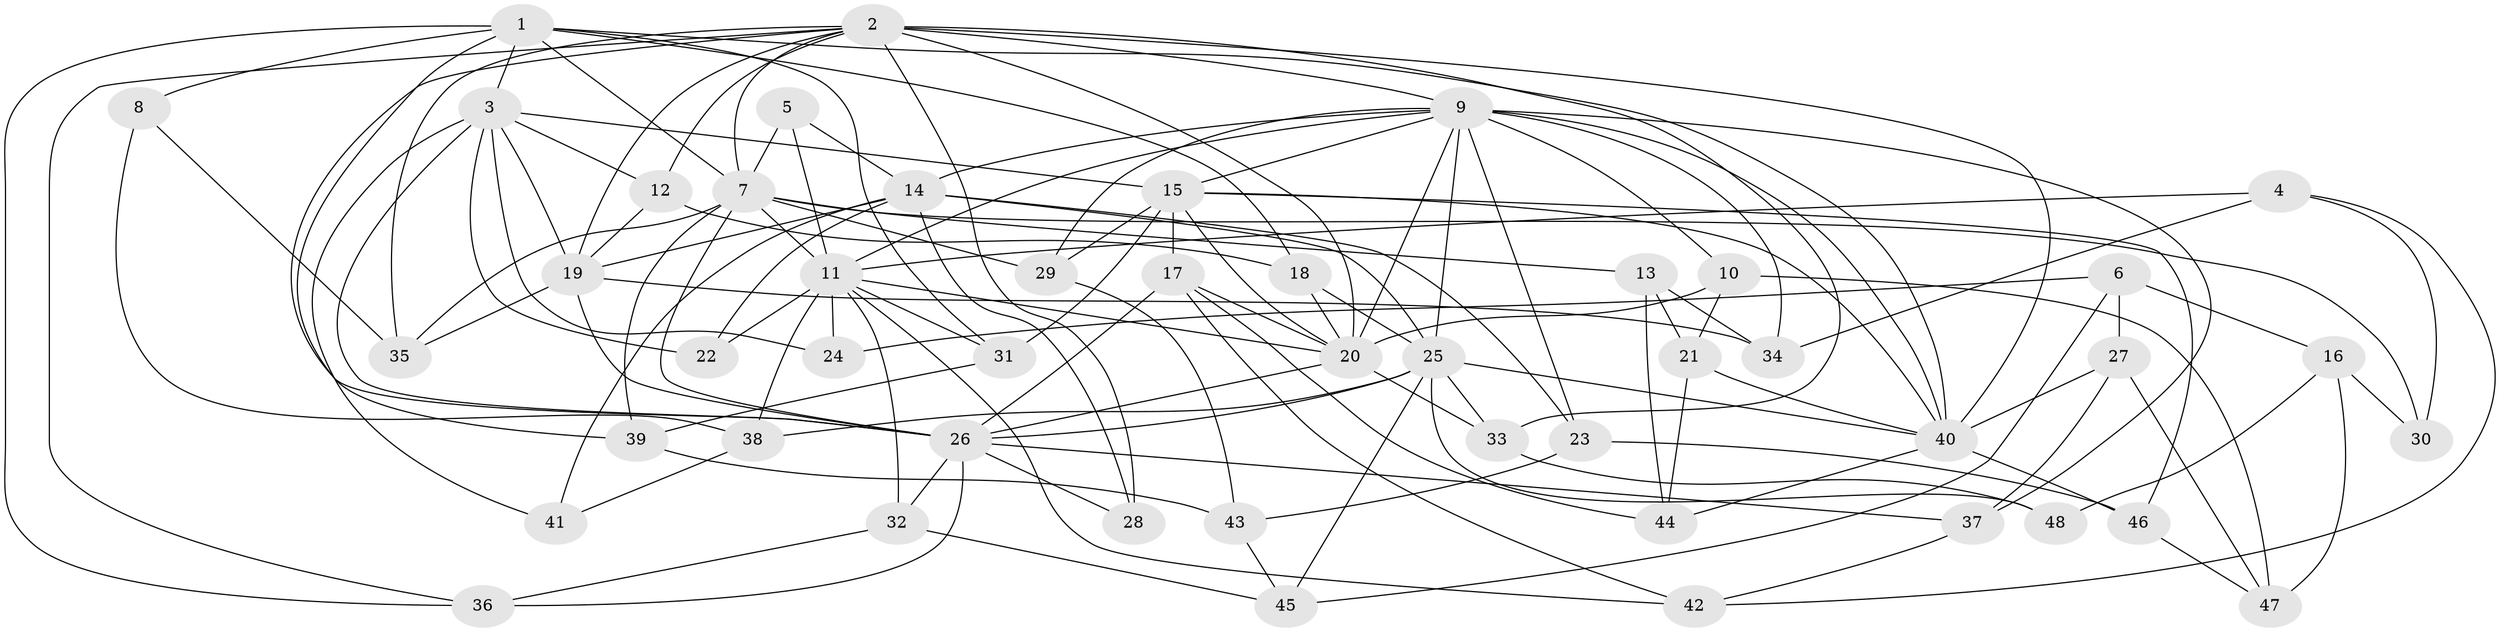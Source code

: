 // original degree distribution, {4: 1.0}
// Generated by graph-tools (version 1.1) at 2025/37/03/09/25 02:37:56]
// undirected, 48 vertices, 127 edges
graph export_dot {
graph [start="1"]
  node [color=gray90,style=filled];
  1;
  2;
  3;
  4;
  5;
  6;
  7;
  8;
  9;
  10;
  11;
  12;
  13;
  14;
  15;
  16;
  17;
  18;
  19;
  20;
  21;
  22;
  23;
  24;
  25;
  26;
  27;
  28;
  29;
  30;
  31;
  32;
  33;
  34;
  35;
  36;
  37;
  38;
  39;
  40;
  41;
  42;
  43;
  44;
  45;
  46;
  47;
  48;
  1 -- 3 [weight=1.0];
  1 -- 7 [weight=1.0];
  1 -- 8 [weight=2.0];
  1 -- 18 [weight=1.0];
  1 -- 31 [weight=1.0];
  1 -- 36 [weight=1.0];
  1 -- 39 [weight=1.0];
  1 -- 40 [weight=2.0];
  2 -- 7 [weight=1.0];
  2 -- 9 [weight=1.0];
  2 -- 12 [weight=1.0];
  2 -- 19 [weight=1.0];
  2 -- 20 [weight=1.0];
  2 -- 26 [weight=1.0];
  2 -- 28 [weight=2.0];
  2 -- 33 [weight=1.0];
  2 -- 35 [weight=1.0];
  2 -- 36 [weight=1.0];
  2 -- 40 [weight=1.0];
  3 -- 12 [weight=1.0];
  3 -- 15 [weight=1.0];
  3 -- 19 [weight=1.0];
  3 -- 22 [weight=2.0];
  3 -- 24 [weight=2.0];
  3 -- 26 [weight=1.0];
  3 -- 41 [weight=1.0];
  4 -- 11 [weight=1.0];
  4 -- 30 [weight=1.0];
  4 -- 34 [weight=1.0];
  4 -- 42 [weight=1.0];
  5 -- 7 [weight=2.0];
  5 -- 11 [weight=1.0];
  5 -- 14 [weight=1.0];
  6 -- 16 [weight=1.0];
  6 -- 24 [weight=1.0];
  6 -- 27 [weight=1.0];
  6 -- 45 [weight=1.0];
  7 -- 11 [weight=1.0];
  7 -- 13 [weight=1.0];
  7 -- 26 [weight=1.0];
  7 -- 29 [weight=1.0];
  7 -- 30 [weight=2.0];
  7 -- 35 [weight=1.0];
  7 -- 39 [weight=1.0];
  8 -- 35 [weight=1.0];
  8 -- 38 [weight=1.0];
  9 -- 10 [weight=1.0];
  9 -- 11 [weight=1.0];
  9 -- 14 [weight=1.0];
  9 -- 15 [weight=1.0];
  9 -- 20 [weight=1.0];
  9 -- 23 [weight=1.0];
  9 -- 25 [weight=1.0];
  9 -- 29 [weight=1.0];
  9 -- 34 [weight=1.0];
  9 -- 37 [weight=1.0];
  9 -- 40 [weight=1.0];
  10 -- 20 [weight=1.0];
  10 -- 21 [weight=1.0];
  10 -- 47 [weight=1.0];
  11 -- 20 [weight=2.0];
  11 -- 22 [weight=1.0];
  11 -- 24 [weight=1.0];
  11 -- 31 [weight=1.0];
  11 -- 32 [weight=1.0];
  11 -- 38 [weight=1.0];
  11 -- 42 [weight=1.0];
  12 -- 18 [weight=1.0];
  12 -- 19 [weight=1.0];
  13 -- 21 [weight=1.0];
  13 -- 34 [weight=1.0];
  13 -- 44 [weight=1.0];
  14 -- 19 [weight=2.0];
  14 -- 22 [weight=1.0];
  14 -- 23 [weight=1.0];
  14 -- 25 [weight=1.0];
  14 -- 28 [weight=1.0];
  14 -- 41 [weight=2.0];
  15 -- 17 [weight=3.0];
  15 -- 20 [weight=1.0];
  15 -- 29 [weight=1.0];
  15 -- 31 [weight=1.0];
  15 -- 40 [weight=1.0];
  15 -- 46 [weight=1.0];
  16 -- 30 [weight=1.0];
  16 -- 47 [weight=1.0];
  16 -- 48 [weight=1.0];
  17 -- 20 [weight=1.0];
  17 -- 26 [weight=2.0];
  17 -- 42 [weight=1.0];
  17 -- 44 [weight=1.0];
  18 -- 20 [weight=1.0];
  18 -- 25 [weight=1.0];
  19 -- 26 [weight=1.0];
  19 -- 34 [weight=1.0];
  19 -- 35 [weight=1.0];
  20 -- 26 [weight=1.0];
  20 -- 33 [weight=1.0];
  21 -- 40 [weight=1.0];
  21 -- 44 [weight=1.0];
  23 -- 43 [weight=1.0];
  23 -- 46 [weight=1.0];
  25 -- 26 [weight=1.0];
  25 -- 33 [weight=1.0];
  25 -- 38 [weight=1.0];
  25 -- 40 [weight=1.0];
  25 -- 45 [weight=1.0];
  25 -- 48 [weight=2.0];
  26 -- 28 [weight=1.0];
  26 -- 32 [weight=1.0];
  26 -- 36 [weight=1.0];
  26 -- 37 [weight=1.0];
  27 -- 37 [weight=1.0];
  27 -- 40 [weight=1.0];
  27 -- 47 [weight=1.0];
  29 -- 43 [weight=1.0];
  31 -- 39 [weight=1.0];
  32 -- 36 [weight=1.0];
  32 -- 45 [weight=1.0];
  33 -- 48 [weight=1.0];
  37 -- 42 [weight=1.0];
  38 -- 41 [weight=1.0];
  39 -- 43 [weight=1.0];
  40 -- 44 [weight=1.0];
  40 -- 46 [weight=1.0];
  43 -- 45 [weight=1.0];
  46 -- 47 [weight=1.0];
}
